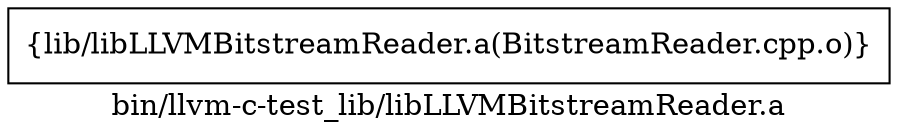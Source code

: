 digraph "bin/llvm-c-test_lib/libLLVMBitstreamReader.a" {
	label="bin/llvm-c-test_lib/libLLVMBitstreamReader.a";
	rankdir=LR;

	Node0x5613f5810888 [shape=record,shape=box,group=0,label="{lib/libLLVMBitstreamReader.a(BitstreamReader.cpp.o)}"];
}
